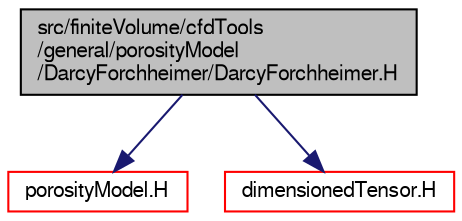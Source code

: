 digraph "src/finiteVolume/cfdTools/general/porosityModel/DarcyForchheimer/DarcyForchheimer.H"
{
  bgcolor="transparent";
  edge [fontname="FreeSans",fontsize="10",labelfontname="FreeSans",labelfontsize="10"];
  node [fontname="FreeSans",fontsize="10",shape=record];
  Node0 [label="src/finiteVolume/cfdTools\l/general/porosityModel\l/DarcyForchheimer/DarcyForchheimer.H",height=0.2,width=0.4,color="black", fillcolor="grey75", style="filled", fontcolor="black"];
  Node0 -> Node1 [color="midnightblue",fontsize="10",style="solid",fontname="FreeSans"];
  Node1 [label="porosityModel.H",height=0.2,width=0.4,color="red",URL="$a01304.html"];
  Node0 -> Node275 [color="midnightblue",fontsize="10",style="solid",fontname="FreeSans"];
  Node275 [label="dimensionedTensor.H",height=0.2,width=0.4,color="red",URL="$a09368.html"];
}
